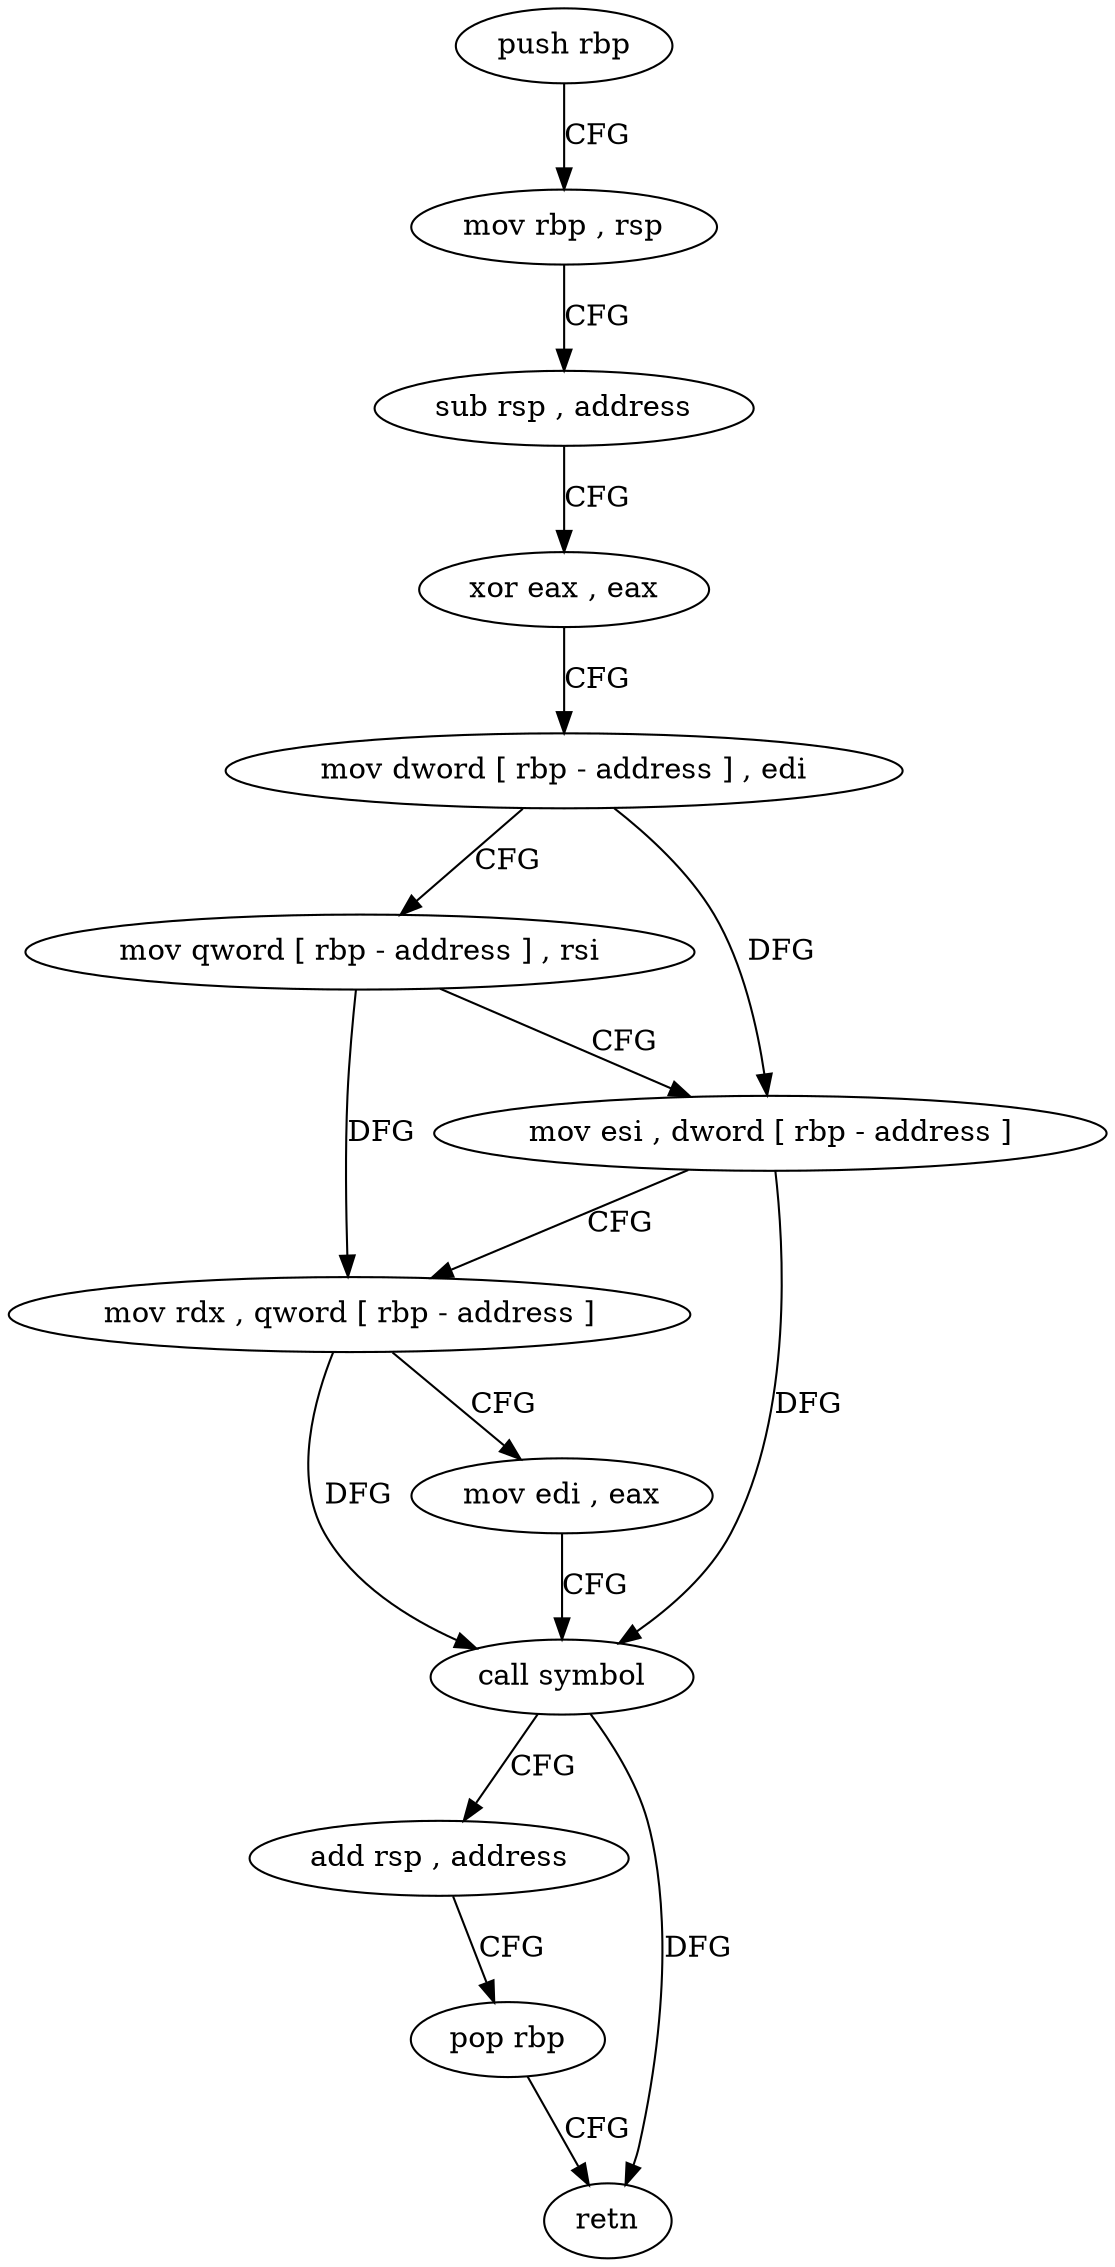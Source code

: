 digraph "func" {
"4218496" [label = "push rbp" ]
"4218497" [label = "mov rbp , rsp" ]
"4218500" [label = "sub rsp , address" ]
"4218504" [label = "xor eax , eax" ]
"4218506" [label = "mov dword [ rbp - address ] , edi" ]
"4218509" [label = "mov qword [ rbp - address ] , rsi" ]
"4218513" [label = "mov esi , dword [ rbp - address ]" ]
"4218516" [label = "mov rdx , qword [ rbp - address ]" ]
"4218520" [label = "mov edi , eax" ]
"4218522" [label = "call symbol" ]
"4218527" [label = "add rsp , address" ]
"4218531" [label = "pop rbp" ]
"4218532" [label = "retn" ]
"4218496" -> "4218497" [ label = "CFG" ]
"4218497" -> "4218500" [ label = "CFG" ]
"4218500" -> "4218504" [ label = "CFG" ]
"4218504" -> "4218506" [ label = "CFG" ]
"4218506" -> "4218509" [ label = "CFG" ]
"4218506" -> "4218513" [ label = "DFG" ]
"4218509" -> "4218513" [ label = "CFG" ]
"4218509" -> "4218516" [ label = "DFG" ]
"4218513" -> "4218516" [ label = "CFG" ]
"4218513" -> "4218522" [ label = "DFG" ]
"4218516" -> "4218520" [ label = "CFG" ]
"4218516" -> "4218522" [ label = "DFG" ]
"4218520" -> "4218522" [ label = "CFG" ]
"4218522" -> "4218527" [ label = "CFG" ]
"4218522" -> "4218532" [ label = "DFG" ]
"4218527" -> "4218531" [ label = "CFG" ]
"4218531" -> "4218532" [ label = "CFG" ]
}
